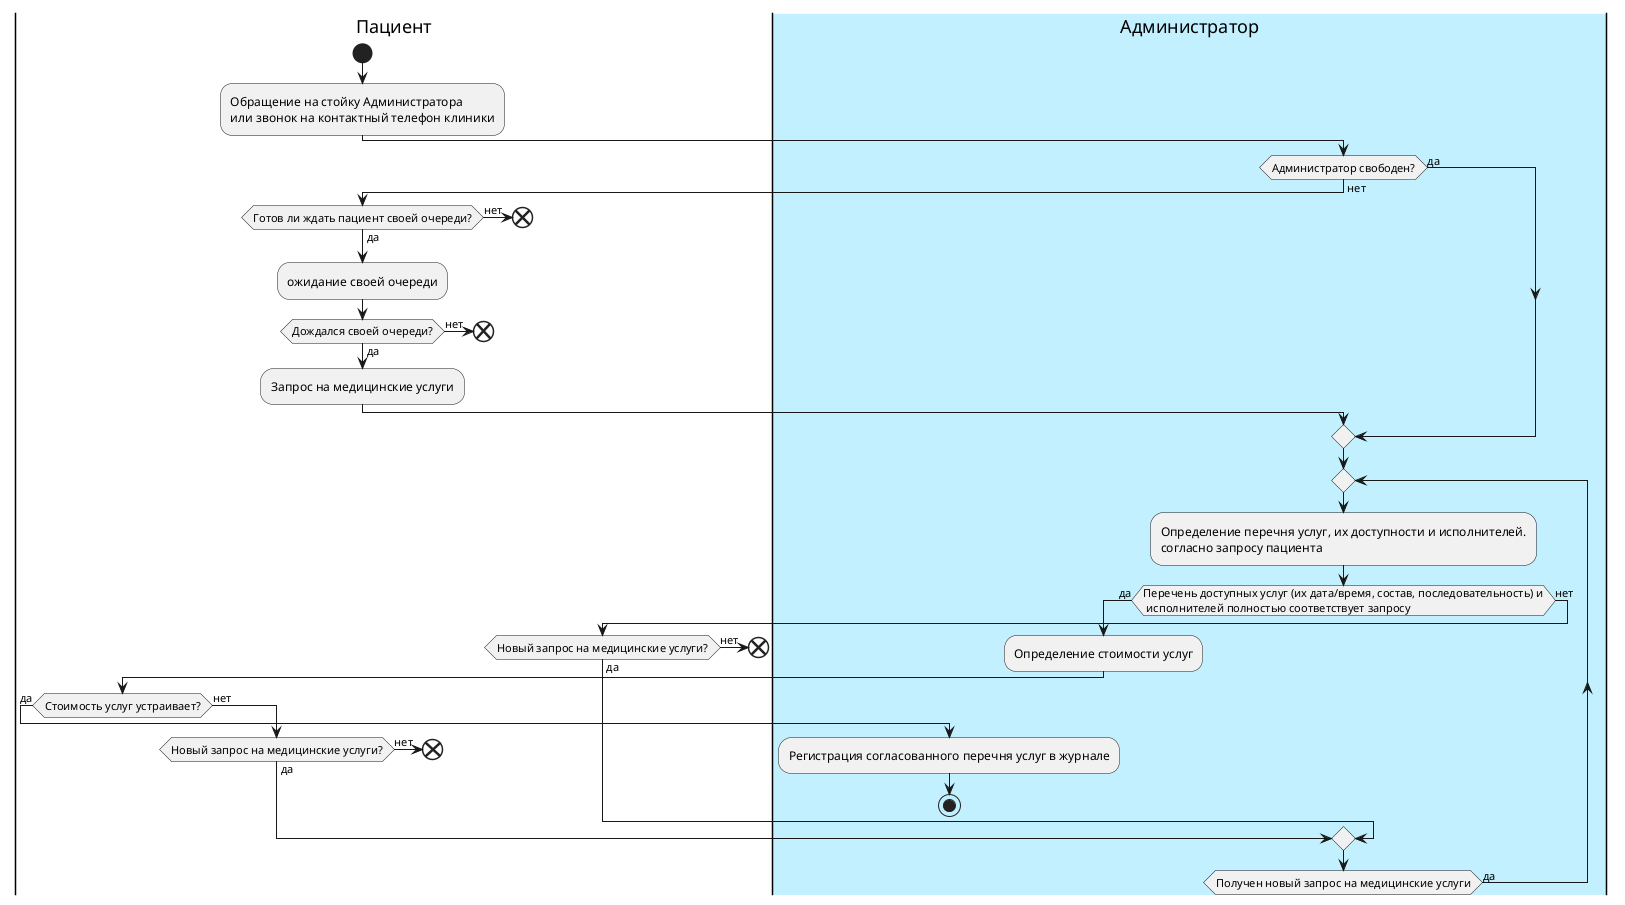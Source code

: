 @startuml

|Пациент|
start
:Обращение на стойку Администратора 
или звонок на контактный телефон клиники;

|#APPLICATION|Администратор|
if (Администратор свободен?) then (да)
else (нет)
 |Пациент|
  if (Готов ли ждать пациент своей очереди?) then (да)
  else (нет)
   end;
  endif;
  :ожидание своей очереди;
 if (Дождался своей очереди?) then (да)
  :Запрос на медицинские услуги;
 else (нет) 
  end;
 endif;
endif;

|Администратор|
repeat
 :Определение перечня услуг, их доступности и исполнителей. 
согласно запросу пациента;

if (Перечень доступных услуг (их дата/время, состав, последовательность) и
 исполнителей полностью соответствует запросу) then (да)
 :Определение стоимости услуг;
 |Пациент|
 if (Стоимость услуг устраивает?) then (да)
  |Администратор|
  :Регистрация согласованного перечня услуг в журнале;
  stop
 |Пациент|
 else (нет)  
  if (Новый запрос на медицинские услуги?) then (да)
  else (нет)
   end;
  endif;
 endif;
 else (нет)
  if (Новый запрос на медицинские услуги?) then (да)
  else (нет)
   end;
  endif;
 |Администратор|
endif;

repeat while (Получен новый запрос на медицинские услуги) is (да)

@enduml